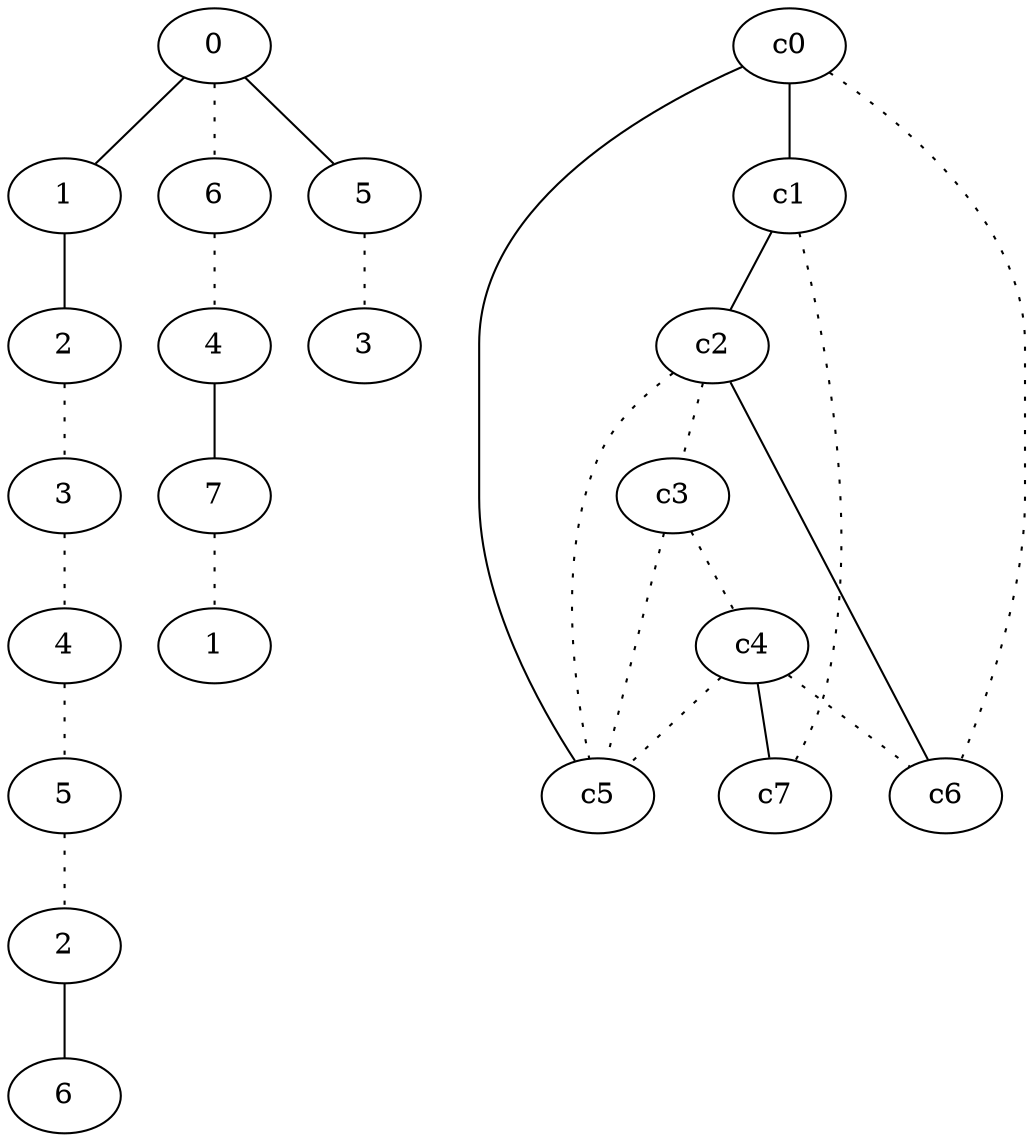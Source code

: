 graph {
a0[label=0];
a1[label=1];
a2[label=2];
a3[label=3];
a4[label=4];
a5[label=5];
a6[label=2];
a7[label=6];
a8[label=6];
a9[label=4];
a10[label=7];
a11[label=1];
a12[label=5];
a13[label=3];
a0 -- a1;
a0 -- a8 [style=dotted];
a0 -- a12;
a1 -- a2;
a2 -- a3 [style=dotted];
a3 -- a4 [style=dotted];
a4 -- a5 [style=dotted];
a5 -- a6 [style=dotted];
a6 -- a7;
a8 -- a9 [style=dotted];
a9 -- a10;
a10 -- a11 [style=dotted];
a12 -- a13 [style=dotted];
c0 -- c1;
c0 -- c5;
c0 -- c6 [style=dotted];
c1 -- c2;
c1 -- c7 [style=dotted];
c2 -- c3 [style=dotted];
c2 -- c5 [style=dotted];
c2 -- c6;
c3 -- c4 [style=dotted];
c3 -- c5 [style=dotted];
c4 -- c5 [style=dotted];
c4 -- c6 [style=dotted];
c4 -- c7;
}

